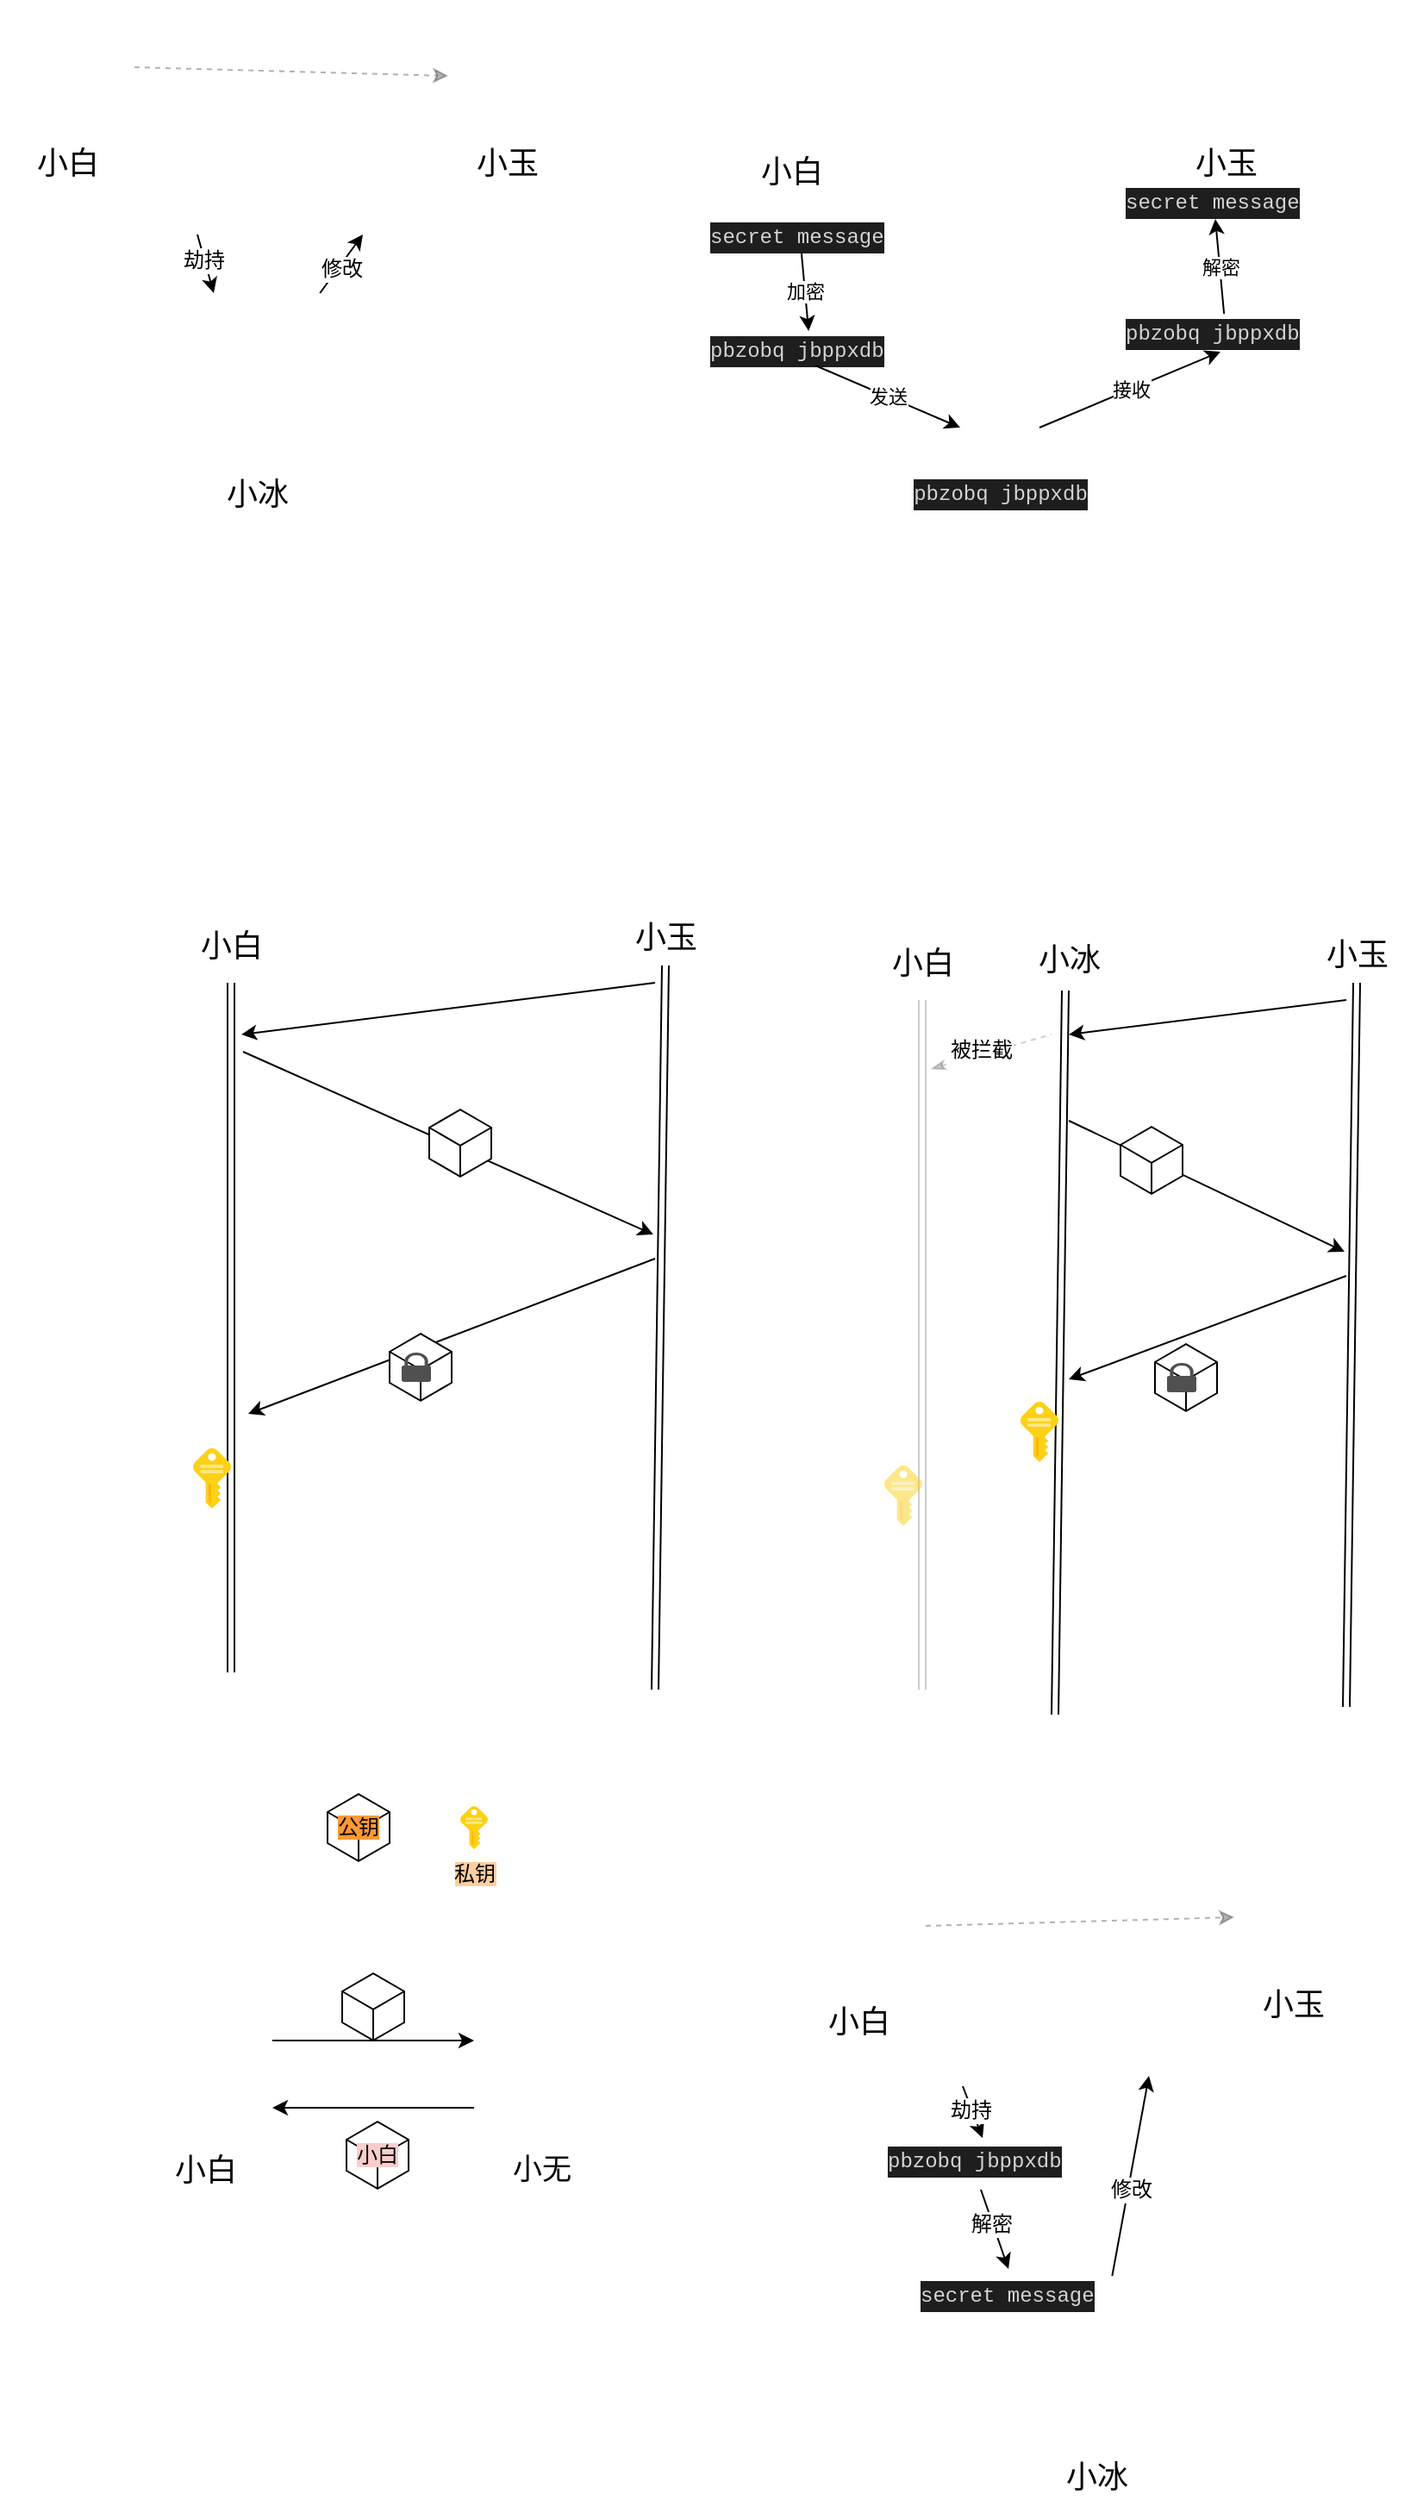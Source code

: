 <mxfile version="12.0.0" type="device" pages="1"><diagram id="JxqmgrPnh8T-p5uI43fS" name="第 1 页"><mxGraphModel dx="658" dy="679" grid="1" gridSize="10" guides="1" tooltips="1" connect="1" arrows="1" fold="1" page="1" pageScale="1" pageWidth="827" pageHeight="1169" math="0" shadow="0"><root><mxCell id="0"/><mxCell id="1" parent="0"/><mxCell id="_cLJjVvtKqNL5Sc8xZhP-4" value="" style="shape=image;html=1;verticalAlign=top;verticalLabelPosition=bottom;labelBackgroundColor=#ffffff;imageAspect=0;aspect=fixed;image=https://cdn1.iconfinder.com/data/icons/free-love-valentine-s-set/128/Artboard_1527-128.png" vertex="1" parent="1"><mxGeometry x="100" y="220" width="46" height="46" as="geometry"/></mxCell><mxCell id="_cLJjVvtKqNL5Sc8xZhP-7" value="&lt;span style=&quot;font-size: 18px&quot;&gt;小冰&lt;/span&gt;" style="shape=image;html=1;verticalAlign=top;verticalLabelPosition=bottom;labelBackgroundColor=#ffffff;imageAspect=0;aspect=fixed;image=https://cdn0.iconfinder.com/data/icons/kameleon-free-pack/110/Hacker-128.png" vertex="1" parent="1"><mxGeometry x="119" y="300" width="100" height="100" as="geometry"/></mxCell><mxCell id="_cLJjVvtKqNL5Sc8xZhP-8" value="&lt;span style=&quot;font-size: 18px&quot;&gt;小白&lt;/span&gt;" style="shape=image;html=1;verticalAlign=top;verticalLabelPosition=bottom;labelBackgroundColor=#ffffff;imageAspect=0;aspect=fixed;image=https://cdn0.iconfinder.com/data/icons/streamline-emoji-1/48/111-boy-1-128.png" vertex="1" parent="1"><mxGeometry x="20" y="130" width="78" height="78" as="geometry"/></mxCell><mxCell id="_cLJjVvtKqNL5Sc8xZhP-9" value="&lt;font style=&quot;font-size: 18px&quot;&gt;小玉&lt;/font&gt;" style="shape=image;html=1;verticalAlign=top;verticalLabelPosition=bottom;labelBackgroundColor=#ffffff;imageAspect=0;aspect=fixed;image=https://cdn0.iconfinder.com/data/icons/streamline-emoji-1/48/115-girl-2-128.png" vertex="1" parent="1"><mxGeometry x="280" y="140" width="68" height="68" as="geometry"/></mxCell><mxCell id="_cLJjVvtKqNL5Sc8xZhP-16" value="" style="endArrow=classic;html=1;exitX=1;exitY=0.5;exitDx=0;exitDy=0;entryX=0;entryY=0.5;entryDx=0;entryDy=0;dashed=1;opacity=30;" edge="1" parent="1" source="_cLJjVvtKqNL5Sc8xZhP-8" target="_cLJjVvtKqNL5Sc8xZhP-9"><mxGeometry width="50" height="50" relative="1" as="geometry"><mxPoint x="100" y="220" as="sourcePoint"/><mxPoint x="290" y="191" as="targetPoint"/></mxGeometry></mxCell><mxCell id="_cLJjVvtKqNL5Sc8xZhP-18" value="" style="endArrow=classic;html=1;entryX=0.25;entryY=0;entryDx=0;entryDy=0;exitX=0.75;exitY=1;exitDx=0;exitDy=0;" edge="1" parent="1" source="_cLJjVvtKqNL5Sc8xZhP-4" target="_cLJjVvtKqNL5Sc8xZhP-7"><mxGeometry width="50" height="50" relative="1" as="geometry"><mxPoint x="20" y="500" as="sourcePoint"/><mxPoint x="70" y="450" as="targetPoint"/></mxGeometry></mxCell><mxCell id="_cLJjVvtKqNL5Sc8xZhP-19" value="劫持" style="text;html=1;resizable=0;points=[];align=center;verticalAlign=middle;labelBackgroundColor=#ffffff;" vertex="1" connectable="0" parent="_cLJjVvtKqNL5Sc8xZhP-18"><mxGeometry x="-0.128" y="-1" relative="1" as="geometry"><mxPoint as="offset"/></mxGeometry></mxCell><mxCell id="_cLJjVvtKqNL5Sc8xZhP-20" value="" style="shape=image;html=1;verticalAlign=top;verticalLabelPosition=bottom;labelBackgroundColor=#ffffff;imageAspect=0;aspect=fixed;image=https://cdn1.iconfinder.com/data/icons/free-love-valentine-s-set/128/Artboard_1527-128.png" vertex="1" parent="1"><mxGeometry x="219" y="220" width="46" height="46" as="geometry"/></mxCell><mxCell id="_cLJjVvtKqNL5Sc8xZhP-21" value="" style="endArrow=classic;html=1;entryX=0.25;entryY=1;entryDx=0;entryDy=0;" edge="1" parent="1" source="_cLJjVvtKqNL5Sc8xZhP-7" target="_cLJjVvtKqNL5Sc8xZhP-20"><mxGeometry width="50" height="50" relative="1" as="geometry"><mxPoint x="144.5" y="276" as="sourcePoint"/><mxPoint x="154" y="310" as="targetPoint"/></mxGeometry></mxCell><mxCell id="_cLJjVvtKqNL5Sc8xZhP-22" value="修改" style="text;html=1;resizable=0;points=[];align=center;verticalAlign=middle;labelBackgroundColor=#ffffff;" vertex="1" connectable="0" parent="_cLJjVvtKqNL5Sc8xZhP-21"><mxGeometry x="-0.128" y="-1" relative="1" as="geometry"><mxPoint as="offset"/></mxGeometry></mxCell><mxCell id="_cLJjVvtKqNL5Sc8xZhP-23" value="&lt;div style=&quot;color: rgb(212 , 212 , 212) ; background-color: rgb(30 , 30 , 30) ; font-family: &amp;#34;menlo&amp;#34; , &amp;#34;monaco&amp;#34; , &amp;#34;courier new&amp;#34; , monospace ; line-height: 18px ; white-space: pre&quot;&gt;pbzobq&amp;nbsp;jbppxdb&lt;br&gt;&lt;/div&gt;" style="shape=image;html=1;verticalAlign=top;verticalLabelPosition=bottom;labelBackgroundColor=#ffffff;imageAspect=0;aspect=fixed;image=https://cdn1.iconfinder.com/data/icons/free-love-valentine-s-set/128/Artboard_1527-128.png" vertex="1" parent="1"><mxGeometry x="577" y="355" width="46" height="46" as="geometry"/></mxCell><mxCell id="_cLJjVvtKqNL5Sc8xZhP-24" value="&lt;span style=&quot;font-size: 18px&quot;&gt;小白&lt;/span&gt;" style="shape=image;html=1;verticalAlign=top;verticalLabelPosition=bottom;labelBackgroundColor=#ffffff;imageAspect=0;aspect=fixed;image=https://cdn0.iconfinder.com/data/icons/streamline-emoji-1/48/111-boy-1-128.png" vertex="1" parent="1"><mxGeometry x="440" y="135" width="78" height="78" as="geometry"/></mxCell><mxCell id="_cLJjVvtKqNL5Sc8xZhP-25" value="&lt;font style=&quot;font-size: 18px&quot;&gt;小玉&lt;/font&gt;" style="shape=image;html=1;verticalAlign=top;verticalLabelPosition=bottom;labelBackgroundColor=#ffffff;imageAspect=0;aspect=fixed;image=https://cdn0.iconfinder.com/data/icons/streamline-emoji-1/48/115-girl-2-128.png" vertex="1" parent="1"><mxGeometry x="697" y="140" width="68" height="68" as="geometry"/></mxCell><mxCell id="_cLJjVvtKqNL5Sc8xZhP-32" value="&lt;div style=&quot;color: rgb(212 , 212 , 212) ; background-color: rgb(30 , 30 , 30) ; font-family: &amp;#34;menlo&amp;#34; , &amp;#34;monaco&amp;#34; , &amp;#34;courier new&amp;#34; , monospace ; line-height: 18px ; white-space: pre&quot;&gt;secret&amp;nbsp;message&lt;/div&gt;" style="text;html=1;resizable=0;points=[];autosize=1;align=left;verticalAlign=top;spacingTop=-4;" vertex="1" parent="1"><mxGeometry x="430" y="256" width="120" height="20" as="geometry"/></mxCell><mxCell id="_cLJjVvtKqNL5Sc8xZhP-33" value="&lt;div style=&quot;color: rgb(212 , 212 , 212) ; background-color: rgb(30 , 30 , 30) ; font-family: &amp;#34;menlo&amp;#34; , &amp;#34;monaco&amp;#34; , &amp;#34;courier new&amp;#34; , monospace ; line-height: 18px ; white-space: pre&quot;&gt;secret&amp;nbsp;message&lt;/div&gt;" style="text;html=1;resizable=0;points=[];autosize=1;align=left;verticalAlign=top;spacingTop=-4;" vertex="1" parent="1"><mxGeometry x="671" y="236" width="120" height="20" as="geometry"/></mxCell><mxCell id="_cLJjVvtKqNL5Sc8xZhP-34" value="加密" style="endArrow=classic;html=1;exitX=0.458;exitY=1.05;exitDx=0;exitDy=0;exitPerimeter=0;" edge="1" parent="1" source="_cLJjVvtKqNL5Sc8xZhP-32" target="_cLJjVvtKqNL5Sc8xZhP-37"><mxGeometry width="50" height="50" relative="1" as="geometry"><mxPoint x="250" y="500" as="sourcePoint"/><mxPoint x="540" y="90" as="targetPoint"/></mxGeometry></mxCell><mxCell id="_cLJjVvtKqNL5Sc8xZhP-37" value="&lt;div style=&quot;color: rgb(212 , 212 , 212) ; background-color: rgb(30 , 30 , 30) ; font-family: &amp;#34;menlo&amp;#34; , &amp;#34;monaco&amp;#34; , &amp;#34;courier new&amp;#34; , monospace ; line-height: 18px ; white-space: pre&quot;&gt;pbzobq&amp;nbsp;jbppxdb&lt;/div&gt;" style="text;html=1;resizable=0;points=[];autosize=1;align=left;verticalAlign=top;spacingTop=-4;" vertex="1" parent="1"><mxGeometry x="430" y="322" width="120" height="20" as="geometry"/></mxCell><mxCell id="_cLJjVvtKqNL5Sc8xZhP-38" value="发送" style="endArrow=classic;html=1;entryX=0;entryY=0.5;entryDx=0;entryDy=0;exitX=0.525;exitY=1;exitDx=0;exitDy=0;exitPerimeter=0;" edge="1" parent="1" source="_cLJjVvtKqNL5Sc8xZhP-37" target="_cLJjVvtKqNL5Sc8xZhP-23"><mxGeometry width="50" height="50" relative="1" as="geometry"><mxPoint x="250" y="500" as="sourcePoint"/><mxPoint x="300" y="450" as="targetPoint"/></mxGeometry></mxCell><mxCell id="_cLJjVvtKqNL5Sc8xZhP-39" value="&lt;div style=&quot;color: rgb(212 , 212 , 212) ; background-color: rgb(30 , 30 , 30) ; font-family: &amp;#34;menlo&amp;#34; , &amp;#34;monaco&amp;#34; , &amp;#34;courier new&amp;#34; , monospace ; line-height: 18px ; white-space: pre&quot;&gt;pbzobq&amp;nbsp;jbppxdb&lt;/div&gt;" style="text;html=1;resizable=0;points=[];autosize=1;align=left;verticalAlign=top;spacingTop=-4;" vertex="1" parent="1"><mxGeometry x="671" y="312" width="120" height="20" as="geometry"/></mxCell><mxCell id="_cLJjVvtKqNL5Sc8xZhP-40" value="接收" style="endArrow=classic;html=1;entryX=0.475;entryY=1.1;entryDx=0;entryDy=0;exitX=1;exitY=0.5;exitDx=0;exitDy=0;entryPerimeter=0;" edge="1" parent="1" source="_cLJjVvtKqNL5Sc8xZhP-23" target="_cLJjVvtKqNL5Sc8xZhP-39"><mxGeometry width="50" height="50" relative="1" as="geometry"><mxPoint x="503" y="352" as="sourcePoint"/><mxPoint x="610" y="388" as="targetPoint"/></mxGeometry></mxCell><mxCell id="_cLJjVvtKqNL5Sc8xZhP-41" value="解密" style="endArrow=classic;html=1;entryX=0.45;entryY=1.05;entryDx=0;entryDy=0;entryPerimeter=0;" edge="1" parent="1" source="_cLJjVvtKqNL5Sc8xZhP-39" target="_cLJjVvtKqNL5Sc8xZhP-33"><mxGeometry width="50" height="50" relative="1" as="geometry"><mxPoint x="656" y="388" as="sourcePoint"/><mxPoint x="738" y="344" as="targetPoint"/></mxGeometry></mxCell><mxCell id="_cLJjVvtKqNL5Sc8xZhP-42" value="&lt;span style=&quot;font-size: 18px&quot;&gt;小白&lt;/span&gt;" style="shape=image;html=1;verticalAlign=top;verticalLabelPosition=bottom;labelBackgroundColor=#ffffff;imageAspect=0;aspect=fixed;image=https://cdn0.iconfinder.com/data/icons/streamline-emoji-1/48/111-boy-1-128.png" vertex="1" parent="1"><mxGeometry x="115" y="584" width="78" height="78" as="geometry"/></mxCell><mxCell id="_cLJjVvtKqNL5Sc8xZhP-43" value="&lt;font style=&quot;font-size: 18px&quot;&gt;小玉&lt;/font&gt;" style="shape=image;html=1;verticalAlign=top;verticalLabelPosition=bottom;labelBackgroundColor=#ffffff;imageAspect=0;aspect=fixed;image=https://cdn0.iconfinder.com/data/icons/streamline-emoji-1/48/115-girl-2-128.png" vertex="1" parent="1"><mxGeometry x="372" y="589" width="68" height="68" as="geometry"/></mxCell><mxCell id="_cLJjVvtKqNL5Sc8xZhP-44" value="" style="shape=image;html=1;verticalAlign=top;verticalLabelPosition=bottom;labelBackgroundColor=#ffffff;imageAspect=0;aspect=fixed;image=https://cdn1.iconfinder.com/data/icons/free-love-valentine-s-set/128/Artboard_1527-128.png;flipH=1;" vertex="1" parent="1"><mxGeometry x="265" y="670" width="46" height="46" as="geometry"/></mxCell><mxCell id="_cLJjVvtKqNL5Sc8xZhP-45" value="" style="shape=link;html=1;" edge="1" parent="1"><mxGeometry width="50" height="50" relative="1" as="geometry"><mxPoint x="154" y="1100" as="sourcePoint"/><mxPoint x="154" y="700" as="targetPoint"/></mxGeometry></mxCell><mxCell id="_cLJjVvtKqNL5Sc8xZhP-46" value="" style="shape=link;html=1;" edge="1" parent="1"><mxGeometry width="50" height="50" relative="1" as="geometry"><mxPoint x="400" y="1110" as="sourcePoint"/><mxPoint x="406" y="690" as="targetPoint"/></mxGeometry></mxCell><mxCell id="_cLJjVvtKqNL5Sc8xZhP-47" value="" style="endArrow=classic;html=1;" edge="1" parent="1"><mxGeometry width="50" height="50" relative="1" as="geometry"><mxPoint x="400" y="700" as="sourcePoint"/><mxPoint x="160" y="730" as="targetPoint"/></mxGeometry></mxCell><mxCell id="_cLJjVvtKqNL5Sc8xZhP-48" value="" style="shape=image;html=1;verticalAlign=top;verticalLabelPosition=bottom;labelBackgroundColor=#ffffff;imageAspect=0;aspect=fixed;image=https://cdn1.iconfinder.com/data/icons/free-love-valentine-s-set/128/Artboard_1527-128.png;flipH=1;" vertex="1" parent="1"><mxGeometry x="239" y="863" width="46" height="46" as="geometry"/></mxCell><mxCell id="_cLJjVvtKqNL5Sc8xZhP-49" value="" style="endArrow=classic;html=1;" edge="1" parent="1"><mxGeometry width="50" height="50" relative="1" as="geometry"><mxPoint x="400" y="860" as="sourcePoint"/><mxPoint x="164" y="950" as="targetPoint"/></mxGeometry></mxCell><mxCell id="_cLJjVvtKqNL5Sc8xZhP-51" value="" style="endArrow=classic;html=1;" edge="1" parent="1"><mxGeometry width="50" height="50" relative="1" as="geometry"><mxPoint x="161" y="740" as="sourcePoint"/><mxPoint x="399" y="846" as="targetPoint"/></mxGeometry></mxCell><mxCell id="_cLJjVvtKqNL5Sc8xZhP-52" value="" style="html=1;whiteSpace=wrap;aspect=fixed;shape=isoCube;backgroundOutline=1;" vertex="1" parent="1"><mxGeometry x="269" y="773" width="36" height="40" as="geometry"/></mxCell><mxCell id="_cLJjVvtKqNL5Sc8xZhP-50" value="" style="shape=image;html=1;verticalAlign=top;verticalLabelPosition=bottom;labelBackgroundColor=#ffffff;imageAspect=0;aspect=fixed;image=https://cdn1.iconfinder.com/data/icons/free-love-valentine-s-set/128/Artboard_1527-128.png;flipH=0;" vertex="1" parent="1"><mxGeometry x="264" y="738" width="46" height="46" as="geometry"/></mxCell><mxCell id="_cLJjVvtKqNL5Sc8xZhP-54" value="" style="shape=image;html=1;verticalAlign=top;verticalLabelPosition=bottom;labelBackgroundColor=#ffffff;imageAspect=0;aspect=fixed;image=https://cdn2.iconfinder.com/data/icons/pittogrammi/142/92-128.png" vertex="1" parent="1"><mxGeometry x="279" y="784" width="20" height="20" as="geometry"/></mxCell><mxCell id="_cLJjVvtKqNL5Sc8xZhP-55" value="" style="html=1;whiteSpace=wrap;aspect=fixed;shape=isoCube;backgroundOutline=1;" vertex="1" parent="1"><mxGeometry x="246" y="903" width="36" height="40" as="geometry"/></mxCell><mxCell id="_cLJjVvtKqNL5Sc8xZhP-56" value="" style="pointerEvents=1;shadow=0;dashed=0;html=1;strokeColor=none;fillColor=#505050;labelPosition=center;verticalLabelPosition=bottom;verticalAlign=top;outlineConnect=0;align=center;shape=mxgraph.office.security.lock_protected;" vertex="1" parent="1"><mxGeometry x="253" y="914.5" width="17" height="17" as="geometry"/></mxCell><mxCell id="_cLJjVvtKqNL5Sc8xZhP-58" value="" style="aspect=fixed;html=1;points=[];align=center;image;fontSize=12;image=img/lib/mscae/Key.svg;" vertex="1" parent="1"><mxGeometry x="132" y="970" width="22" height="35" as="geometry"/></mxCell><mxCell id="_cLJjVvtKqNL5Sc8xZhP-59" value="&lt;span style=&quot;background-color: rgb(255 , 206 , 159)&quot;&gt;私钥&lt;/span&gt;" style="aspect=fixed;html=1;points=[];align=center;image;fontSize=12;image=img/lib/mscae/Key.svg;" vertex="1" parent="1"><mxGeometry x="287" y="1177.5" width="16" height="25" as="geometry"/></mxCell><mxCell id="_cLJjVvtKqNL5Sc8xZhP-60" value="&lt;span style=&quot;background-color: rgb(255 , 153 , 51)&quot;&gt;公钥&lt;/span&gt;" style="html=1;whiteSpace=wrap;aspect=fixed;shape=isoCube;backgroundOutline=1;" vertex="1" parent="1"><mxGeometry x="210" y="1170" width="36" height="40" as="geometry"/></mxCell><mxCell id="_cLJjVvtKqNL5Sc8xZhP-62" value="&lt;span style=&quot;font-size: 18px&quot;&gt;小白&lt;/span&gt;" style="shape=image;html=1;verticalAlign=top;verticalLabelPosition=bottom;labelBackgroundColor=#ffffff;imageAspect=0;aspect=fixed;image=https://cdn0.iconfinder.com/data/icons/streamline-emoji-1/48/111-boy-1-128.png;opacity=50;" vertex="1" parent="1"><mxGeometry x="516" y="594" width="78" height="78" as="geometry"/></mxCell><mxCell id="_cLJjVvtKqNL5Sc8xZhP-63" value="&lt;font style=&quot;font-size: 18px&quot;&gt;小玉&lt;/font&gt;" style="shape=image;html=1;verticalAlign=top;verticalLabelPosition=bottom;labelBackgroundColor=#ffffff;imageAspect=0;aspect=fixed;image=https://cdn0.iconfinder.com/data/icons/streamline-emoji-1/48/115-girl-2-128.png" vertex="1" parent="1"><mxGeometry x="773" y="599" width="68" height="68" as="geometry"/></mxCell><mxCell id="_cLJjVvtKqNL5Sc8xZhP-64" value="" style="shape=image;html=1;verticalAlign=top;verticalLabelPosition=bottom;labelBackgroundColor=#ffffff;imageAspect=0;aspect=fixed;image=https://cdn1.iconfinder.com/data/icons/free-love-valentine-s-set/128/Artboard_1527-128.png;flipH=1;" vertex="1" parent="1"><mxGeometry x="666" y="680" width="46" height="46" as="geometry"/></mxCell><mxCell id="_cLJjVvtKqNL5Sc8xZhP-65" value="" style="shape=link;html=1;opacity=20;" edge="1" parent="1"><mxGeometry width="50" height="50" relative="1" as="geometry"><mxPoint x="555" y="1110" as="sourcePoint"/><mxPoint x="555" y="710" as="targetPoint"/></mxGeometry></mxCell><mxCell id="_cLJjVvtKqNL5Sc8xZhP-66" value="" style="shape=link;html=1;" edge="1" parent="1"><mxGeometry width="50" height="50" relative="1" as="geometry"><mxPoint x="801" y="1120" as="sourcePoint"/><mxPoint x="807" y="700" as="targetPoint"/></mxGeometry></mxCell><mxCell id="_cLJjVvtKqNL5Sc8xZhP-67" value="" style="endArrow=classic;html=1;" edge="1" parent="1"><mxGeometry width="50" height="50" relative="1" as="geometry"><mxPoint x="801" y="710" as="sourcePoint"/><mxPoint x="640" y="730" as="targetPoint"/></mxGeometry></mxCell><mxCell id="_cLJjVvtKqNL5Sc8xZhP-68" value="" style="shape=image;html=1;verticalAlign=top;verticalLabelPosition=bottom;labelBackgroundColor=#ffffff;imageAspect=0;aspect=fixed;image=https://cdn1.iconfinder.com/data/icons/free-love-valentine-s-set/128/Artboard_1527-128.png;flipH=1;" vertex="1" parent="1"><mxGeometry x="680" y="863" width="46" height="46" as="geometry"/></mxCell><mxCell id="_cLJjVvtKqNL5Sc8xZhP-69" value="" style="endArrow=classic;html=1;" edge="1" parent="1"><mxGeometry width="50" height="50" relative="1" as="geometry"><mxPoint x="801" y="870" as="sourcePoint"/><mxPoint x="640" y="930" as="targetPoint"/></mxGeometry></mxCell><mxCell id="_cLJjVvtKqNL5Sc8xZhP-70" value="" style="endArrow=classic;html=1;" edge="1" parent="1"><mxGeometry width="50" height="50" relative="1" as="geometry"><mxPoint x="640" y="780" as="sourcePoint"/><mxPoint x="800" y="856" as="targetPoint"/></mxGeometry></mxCell><mxCell id="_cLJjVvtKqNL5Sc8xZhP-71" value="" style="html=1;whiteSpace=wrap;aspect=fixed;shape=isoCube;backgroundOutline=1;" vertex="1" parent="1"><mxGeometry x="670" y="783" width="36" height="40" as="geometry"/></mxCell><mxCell id="_cLJjVvtKqNL5Sc8xZhP-72" value="" style="shape=image;html=1;verticalAlign=top;verticalLabelPosition=bottom;labelBackgroundColor=#ffffff;imageAspect=0;aspect=fixed;image=https://cdn1.iconfinder.com/data/icons/free-love-valentine-s-set/128/Artboard_1527-128.png;flipH=0;" vertex="1" parent="1"><mxGeometry x="665" y="748" width="46" height="46" as="geometry"/></mxCell><mxCell id="_cLJjVvtKqNL5Sc8xZhP-73" value="" style="shape=image;html=1;verticalAlign=top;verticalLabelPosition=bottom;labelBackgroundColor=#ffffff;imageAspect=0;aspect=fixed;image=https://cdn2.iconfinder.com/data/icons/pittogrammi/142/92-128.png" vertex="1" parent="1"><mxGeometry x="680" y="794" width="20" height="20" as="geometry"/></mxCell><mxCell id="_cLJjVvtKqNL5Sc8xZhP-74" value="" style="html=1;whiteSpace=wrap;aspect=fixed;shape=isoCube;backgroundOutline=1;" vertex="1" parent="1"><mxGeometry x="690" y="909" width="36" height="40" as="geometry"/></mxCell><mxCell id="_cLJjVvtKqNL5Sc8xZhP-75" value="" style="pointerEvents=1;shadow=0;dashed=0;html=1;strokeColor=none;fillColor=#505050;labelPosition=center;verticalLabelPosition=bottom;verticalAlign=top;outlineConnect=0;align=center;shape=mxgraph.office.security.lock_protected;" vertex="1" parent="1"><mxGeometry x="697" y="920.5" width="17" height="17" as="geometry"/></mxCell><mxCell id="_cLJjVvtKqNL5Sc8xZhP-76" value="" style="aspect=fixed;html=1;points=[];align=center;image;fontSize=12;image=img/lib/mscae/Key.svg;opacity=50;" vertex="1" parent="1"><mxGeometry x="533" y="980" width="22" height="35" as="geometry"/></mxCell><mxCell id="_cLJjVvtKqNL5Sc8xZhP-77" value="&lt;span style=&quot;font-size: 18px&quot;&gt;小冰&lt;/span&gt;" style="shape=image;html=1;verticalAlign=top;verticalLabelPosition=bottom;labelBackgroundColor=#ffffff;imageAspect=0;aspect=fixed;image=https://cdn0.iconfinder.com/data/icons/kameleon-free-pack/110/Hacker-128.png" vertex="1" parent="1"><mxGeometry x="590" y="570" width="100" height="100" as="geometry"/></mxCell><mxCell id="_cLJjVvtKqNL5Sc8xZhP-78" value="" style="shape=link;html=1;" edge="1" parent="1"><mxGeometry width="50" height="50" relative="1" as="geometry"><mxPoint x="632" y="1124.5" as="sourcePoint"/><mxPoint x="638" y="704.5" as="targetPoint"/></mxGeometry></mxCell><mxCell id="_cLJjVvtKqNL5Sc8xZhP-79" value="" style="aspect=fixed;html=1;points=[];align=center;image;fontSize=12;image=img/lib/mscae/Key.svg;" vertex="1" parent="1"><mxGeometry x="612" y="943" width="22" height="35" as="geometry"/></mxCell><mxCell id="_cLJjVvtKqNL5Sc8xZhP-80" value="" style="endArrow=none;dashed=1;html=1;opacity=20;startArrow=classicThin;startFill=1;" edge="1" parent="1"><mxGeometry width="50" height="50" relative="1" as="geometry"><mxPoint x="560" y="750" as="sourcePoint"/><mxPoint x="630" y="730" as="targetPoint"/></mxGeometry></mxCell><mxCell id="_cLJjVvtKqNL5Sc8xZhP-81" value="被拦截" style="text;html=1;resizable=0;points=[];align=center;verticalAlign=middle;labelBackgroundColor=#ffffff;" vertex="1" connectable="0" parent="_cLJjVvtKqNL5Sc8xZhP-80"><mxGeometry x="-0.151" y="3" relative="1" as="geometry"><mxPoint as="offset"/></mxGeometry></mxCell><mxCell id="_cLJjVvtKqNL5Sc8xZhP-83" value="&lt;span style=&quot;font-size: 18px&quot;&gt;小白&lt;/span&gt;" style="shape=image;html=1;verticalAlign=top;verticalLabelPosition=bottom;labelBackgroundColor=#ffffff;imageAspect=0;aspect=fixed;image=https://cdn0.iconfinder.com/data/icons/streamline-emoji-1/48/111-boy-1-128.png" vertex="1" parent="1"><mxGeometry x="100" y="1294" width="78" height="78" as="geometry"/></mxCell><mxCell id="_cLJjVvtKqNL5Sc8xZhP-85" value="&lt;font style=&quot;font-size: 17px&quot;&gt;小无&lt;/font&gt;" style="shape=image;html=1;verticalAlign=top;verticalLabelPosition=bottom;labelBackgroundColor=#ffffff;imageAspect=0;aspect=fixed;image=https://cdn2.iconfinder.com/data/icons/valentines-day-flat-line-1/58/girl-avatar-128.png" vertex="1" parent="1"><mxGeometry x="295" y="1294" width="78" height="78" as="geometry"/></mxCell><mxCell id="_cLJjVvtKqNL5Sc8xZhP-86" value="" style="html=1;whiteSpace=wrap;aspect=fixed;shape=isoCube;backgroundOutline=1;" vertex="1" parent="1"><mxGeometry x="218.5" y="1274" width="36" height="40" as="geometry"/></mxCell><mxCell id="_cLJjVvtKqNL5Sc8xZhP-89" value="" style="endArrow=classic;html=1;exitX=1;exitY=0.25;exitDx=0;exitDy=0;entryX=0;entryY=0.25;entryDx=0;entryDy=0;" edge="1" parent="1" source="_cLJjVvtKqNL5Sc8xZhP-83" target="_cLJjVvtKqNL5Sc8xZhP-85"><mxGeometry width="50" height="50" relative="1" as="geometry"><mxPoint x="20" y="1710" as="sourcePoint"/><mxPoint x="210" y="1580" as="targetPoint"/></mxGeometry></mxCell><mxCell id="_cLJjVvtKqNL5Sc8xZhP-90" value="" style="endArrow=classic;html=1;entryX=1;entryY=0.75;entryDx=0;entryDy=0;exitX=0;exitY=0.75;exitDx=0;exitDy=0;" edge="1" parent="1" source="_cLJjVvtKqNL5Sc8xZhP-85" target="_cLJjVvtKqNL5Sc8xZhP-83"><mxGeometry width="50" height="50" relative="1" as="geometry"><mxPoint x="290" y="1370" as="sourcePoint"/><mxPoint x="70" y="1660" as="targetPoint"/></mxGeometry></mxCell><mxCell id="_cLJjVvtKqNL5Sc8xZhP-91" value="&lt;font style=&quot;background-color: rgb(248 , 206 , 204) ; font-size: 12px&quot;&gt;小白&lt;/font&gt;" style="html=1;whiteSpace=wrap;aspect=fixed;shape=isoCube;backgroundOutline=1;" vertex="1" parent="1"><mxGeometry x="221" y="1360" width="36" height="40" as="geometry"/></mxCell><mxCell id="_cLJjVvtKqNL5Sc8xZhP-95" value="" style="shape=image;html=1;verticalAlign=top;verticalLabelPosition=bottom;labelBackgroundColor=#ffffff;imageAspect=0;aspect=fixed;image=https://cdn1.iconfinder.com/data/icons/free-love-valentine-s-set/128/Artboard_1527-128.png" vertex="1" parent="1"><mxGeometry x="544" y="1294" width="46" height="46" as="geometry"/></mxCell><mxCell id="_cLJjVvtKqNL5Sc8xZhP-96" value="&lt;span style=&quot;font-size: 18px&quot;&gt;小冰&lt;/span&gt;" style="shape=image;html=1;verticalAlign=top;verticalLabelPosition=bottom;labelBackgroundColor=#ffffff;imageAspect=0;aspect=fixed;image=https://cdn0.iconfinder.com/data/icons/kameleon-free-pack/110/Hacker-128.png" vertex="1" parent="1"><mxGeometry x="606" y="1450" width="100" height="100" as="geometry"/></mxCell><mxCell id="_cLJjVvtKqNL5Sc8xZhP-97" value="&lt;span style=&quot;font-size: 18px&quot;&gt;小白&lt;/span&gt;" style="shape=image;html=1;verticalAlign=top;verticalLabelPosition=bottom;labelBackgroundColor=#ffffff;imageAspect=0;aspect=fixed;image=https://cdn0.iconfinder.com/data/icons/streamline-emoji-1/48/111-boy-1-128.png" vertex="1" parent="1"><mxGeometry x="479" y="1208" width="78" height="78" as="geometry"/></mxCell><mxCell id="_cLJjVvtKqNL5Sc8xZhP-98" value="&lt;font style=&quot;font-size: 18px&quot;&gt;小玉&lt;/font&gt;" style="shape=image;html=1;verticalAlign=top;verticalLabelPosition=bottom;labelBackgroundColor=#ffffff;imageAspect=0;aspect=fixed;image=https://cdn0.iconfinder.com/data/icons/streamline-emoji-1/48/115-girl-2-128.png" vertex="1" parent="1"><mxGeometry x="736" y="1208" width="68" height="68" as="geometry"/></mxCell><mxCell id="_cLJjVvtKqNL5Sc8xZhP-99" value="" style="endArrow=classic;html=1;exitX=1;exitY=0.5;exitDx=0;exitDy=0;entryX=0;entryY=0.5;entryDx=0;entryDy=0;dashed=1;opacity=30;" edge="1" parent="1" source="_cLJjVvtKqNL5Sc8xZhP-97" target="_cLJjVvtKqNL5Sc8xZhP-98"><mxGeometry width="50" height="50" relative="1" as="geometry"><mxPoint x="556" y="1288" as="sourcePoint"/><mxPoint x="746" y="1259" as="targetPoint"/></mxGeometry></mxCell><mxCell id="_cLJjVvtKqNL5Sc8xZhP-100" value="" style="endArrow=classic;html=1;exitX=0.75;exitY=1;exitDx=0;exitDy=0;" edge="1" parent="1" source="_cLJjVvtKqNL5Sc8xZhP-95"><mxGeometry width="50" height="50" relative="1" as="geometry"><mxPoint x="476" y="1568" as="sourcePoint"/><mxPoint x="590" y="1370" as="targetPoint"/></mxGeometry></mxCell><mxCell id="_cLJjVvtKqNL5Sc8xZhP-101" value="劫持" style="text;html=1;resizable=0;points=[];align=center;verticalAlign=middle;labelBackgroundColor=#ffffff;" vertex="1" connectable="0" parent="_cLJjVvtKqNL5Sc8xZhP-100"><mxGeometry x="-0.128" y="-1" relative="1" as="geometry"><mxPoint as="offset"/></mxGeometry></mxCell><mxCell id="_cLJjVvtKqNL5Sc8xZhP-102" value="" style="shape=image;html=1;verticalAlign=top;verticalLabelPosition=bottom;labelBackgroundColor=#ffffff;imageAspect=0;aspect=fixed;image=https://cdn1.iconfinder.com/data/icons/free-love-valentine-s-set/128/Artboard_1527-128.png" vertex="1" parent="1"><mxGeometry x="675" y="1288" width="46" height="46" as="geometry"/></mxCell><mxCell id="_cLJjVvtKqNL5Sc8xZhP-103" value="" style="endArrow=classic;html=1;entryX=0.25;entryY=1;entryDx=0;entryDy=0;" edge="1" parent="1" source="_cLJjVvtKqNL5Sc8xZhP-96" target="_cLJjVvtKqNL5Sc8xZhP-102"><mxGeometry width="50" height="50" relative="1" as="geometry"><mxPoint x="600.5" y="1344" as="sourcePoint"/><mxPoint x="610" y="1378" as="targetPoint"/></mxGeometry></mxCell><mxCell id="_cLJjVvtKqNL5Sc8xZhP-104" value="修改" style="text;html=1;resizable=0;points=[];align=center;verticalAlign=middle;labelBackgroundColor=#ffffff;" vertex="1" connectable="0" parent="_cLJjVvtKqNL5Sc8xZhP-103"><mxGeometry x="-0.128" y="-1" relative="1" as="geometry"><mxPoint as="offset"/></mxGeometry></mxCell><mxCell id="_cLJjVvtKqNL5Sc8xZhP-106" value="" style="endArrow=classic;html=1;entryX=-0.01;entryY=-0.04;entryDx=0;entryDy=0;entryPerimeter=0;" edge="1" parent="1" target="_cLJjVvtKqNL5Sc8xZhP-96"><mxGeometry width="50" height="50" relative="1" as="geometry"><mxPoint x="589" y="1400" as="sourcePoint"/><mxPoint x="610" y="1390" as="targetPoint"/></mxGeometry></mxCell><mxCell id="_cLJjVvtKqNL5Sc8xZhP-107" value="解密" style="text;html=1;resizable=0;points=[];align=center;verticalAlign=middle;labelBackgroundColor=#ffffff;" vertex="1" connectable="0" parent="_cLJjVvtKqNL5Sc8xZhP-106"><mxGeometry x="-0.128" y="-1" relative="1" as="geometry"><mxPoint as="offset"/></mxGeometry></mxCell><mxCell id="_cLJjVvtKqNL5Sc8xZhP-108" value="&lt;div style=&quot;color: rgb(212 , 212 , 212) ; background-color: rgb(30 , 30 , 30) ; font-family: &amp;#34;menlo&amp;#34; , &amp;#34;monaco&amp;#34; , &amp;#34;courier new&amp;#34; , monospace ; line-height: 18px ; white-space: pre&quot;&gt;secret&amp;nbsp;message&lt;/div&gt;" style="text;html=1;resizable=0;points=[];autosize=1;align=left;verticalAlign=top;spacingTop=-4;" vertex="1" parent="1"><mxGeometry x="552" y="1450" width="120" height="20" as="geometry"/></mxCell><mxCell id="_cLJjVvtKqNL5Sc8xZhP-109" value="&lt;div style=&quot;color: rgb(212 , 212 , 212) ; background-color: rgb(30 , 30 , 30) ; font-family: &amp;#34;menlo&amp;#34; , &amp;#34;monaco&amp;#34; , &amp;#34;courier new&amp;#34; , monospace ; line-height: 18px ; white-space: pre&quot;&gt;pbzobq&amp;nbsp;jbppxdb&lt;/div&gt;" style="text;html=1;resizable=0;points=[];autosize=1;align=left;verticalAlign=top;spacingTop=-4;" vertex="1" parent="1"><mxGeometry x="533" y="1372" width="120" height="20" as="geometry"/></mxCell></root></mxGraphModel></diagram></mxfile>